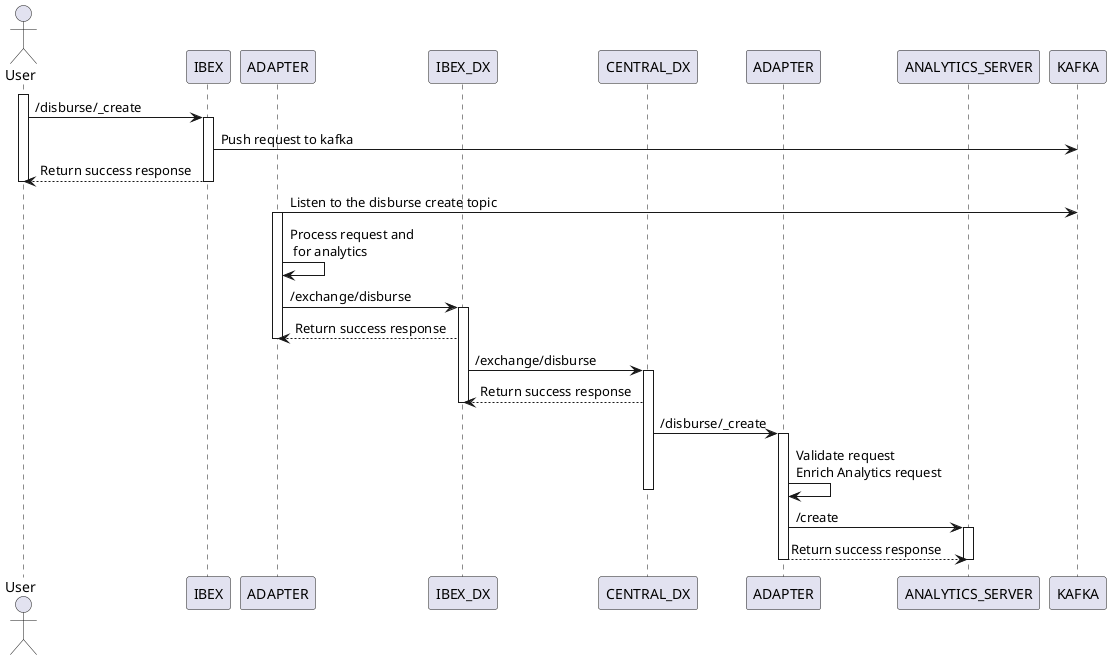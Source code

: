 @startuml
'title Digit exchange flow with program service for all the apis
actor User as User order 0
participant IBEX as IBEX order 1
participant ADAPTER as IBEX_ADAPTER order 2
participant IBEX_DX as IBEX_DX order 3
participant CENTRAL_DX as CENTRAL_DX order 4
participant ADAPTER as CENTRAL_ADAPTER order 5
participant ANALYTICS_SERVER as ANALYTICS_SERVER order 6
participant KAFKA as KAFKA order 7


activate User
User -> IBEX:  /disburse/_create
activate IBEX
IBEX -> KAFKA: Push request to kafka
User <-- IBEX: Return success response
deactivate User
deactivate IBEX
IBEX_ADAPTER -> KAFKA: Listen to the disburse create topic
activate IBEX_ADAPTER
IBEX_ADAPTER -> IBEX_ADAPTER: Process request and \n for analytics
IBEX_ADAPTER -> IBEX_DX: /exchange/disburse
activate IBEX_DX
IBEX_ADAPTER <-- IBEX_DX: Return success response
deactivate IBEX_ADAPTER
IBEX_DX -> CENTRAL_DX: /exchange/disburse
activate CENTRAL_DX
IBEX_DX <-- CENTRAL_DX: Return success response
deactivate IBEX_DX
CENTRAL_DX -> CENTRAL_ADAPTER: /disburse/_create
activate CENTRAL_ADAPTER
CENTRAL_ADAPTER -> CENTRAL_ADAPTER: Validate request \nEnrich Analytics request
deactivate CENTRAL_DX

CENTRAL_ADAPTER -> ANALYTICS_SERVER: /create
activate ANALYTICS_SERVER
ANALYTICS_SERVER <-- CENTRAL_ADAPTER: Return success response

deactivate CENTRAL_ADAPTER
deactivate ANALYTICS_SERVER

deactivate IBEX


@enduml